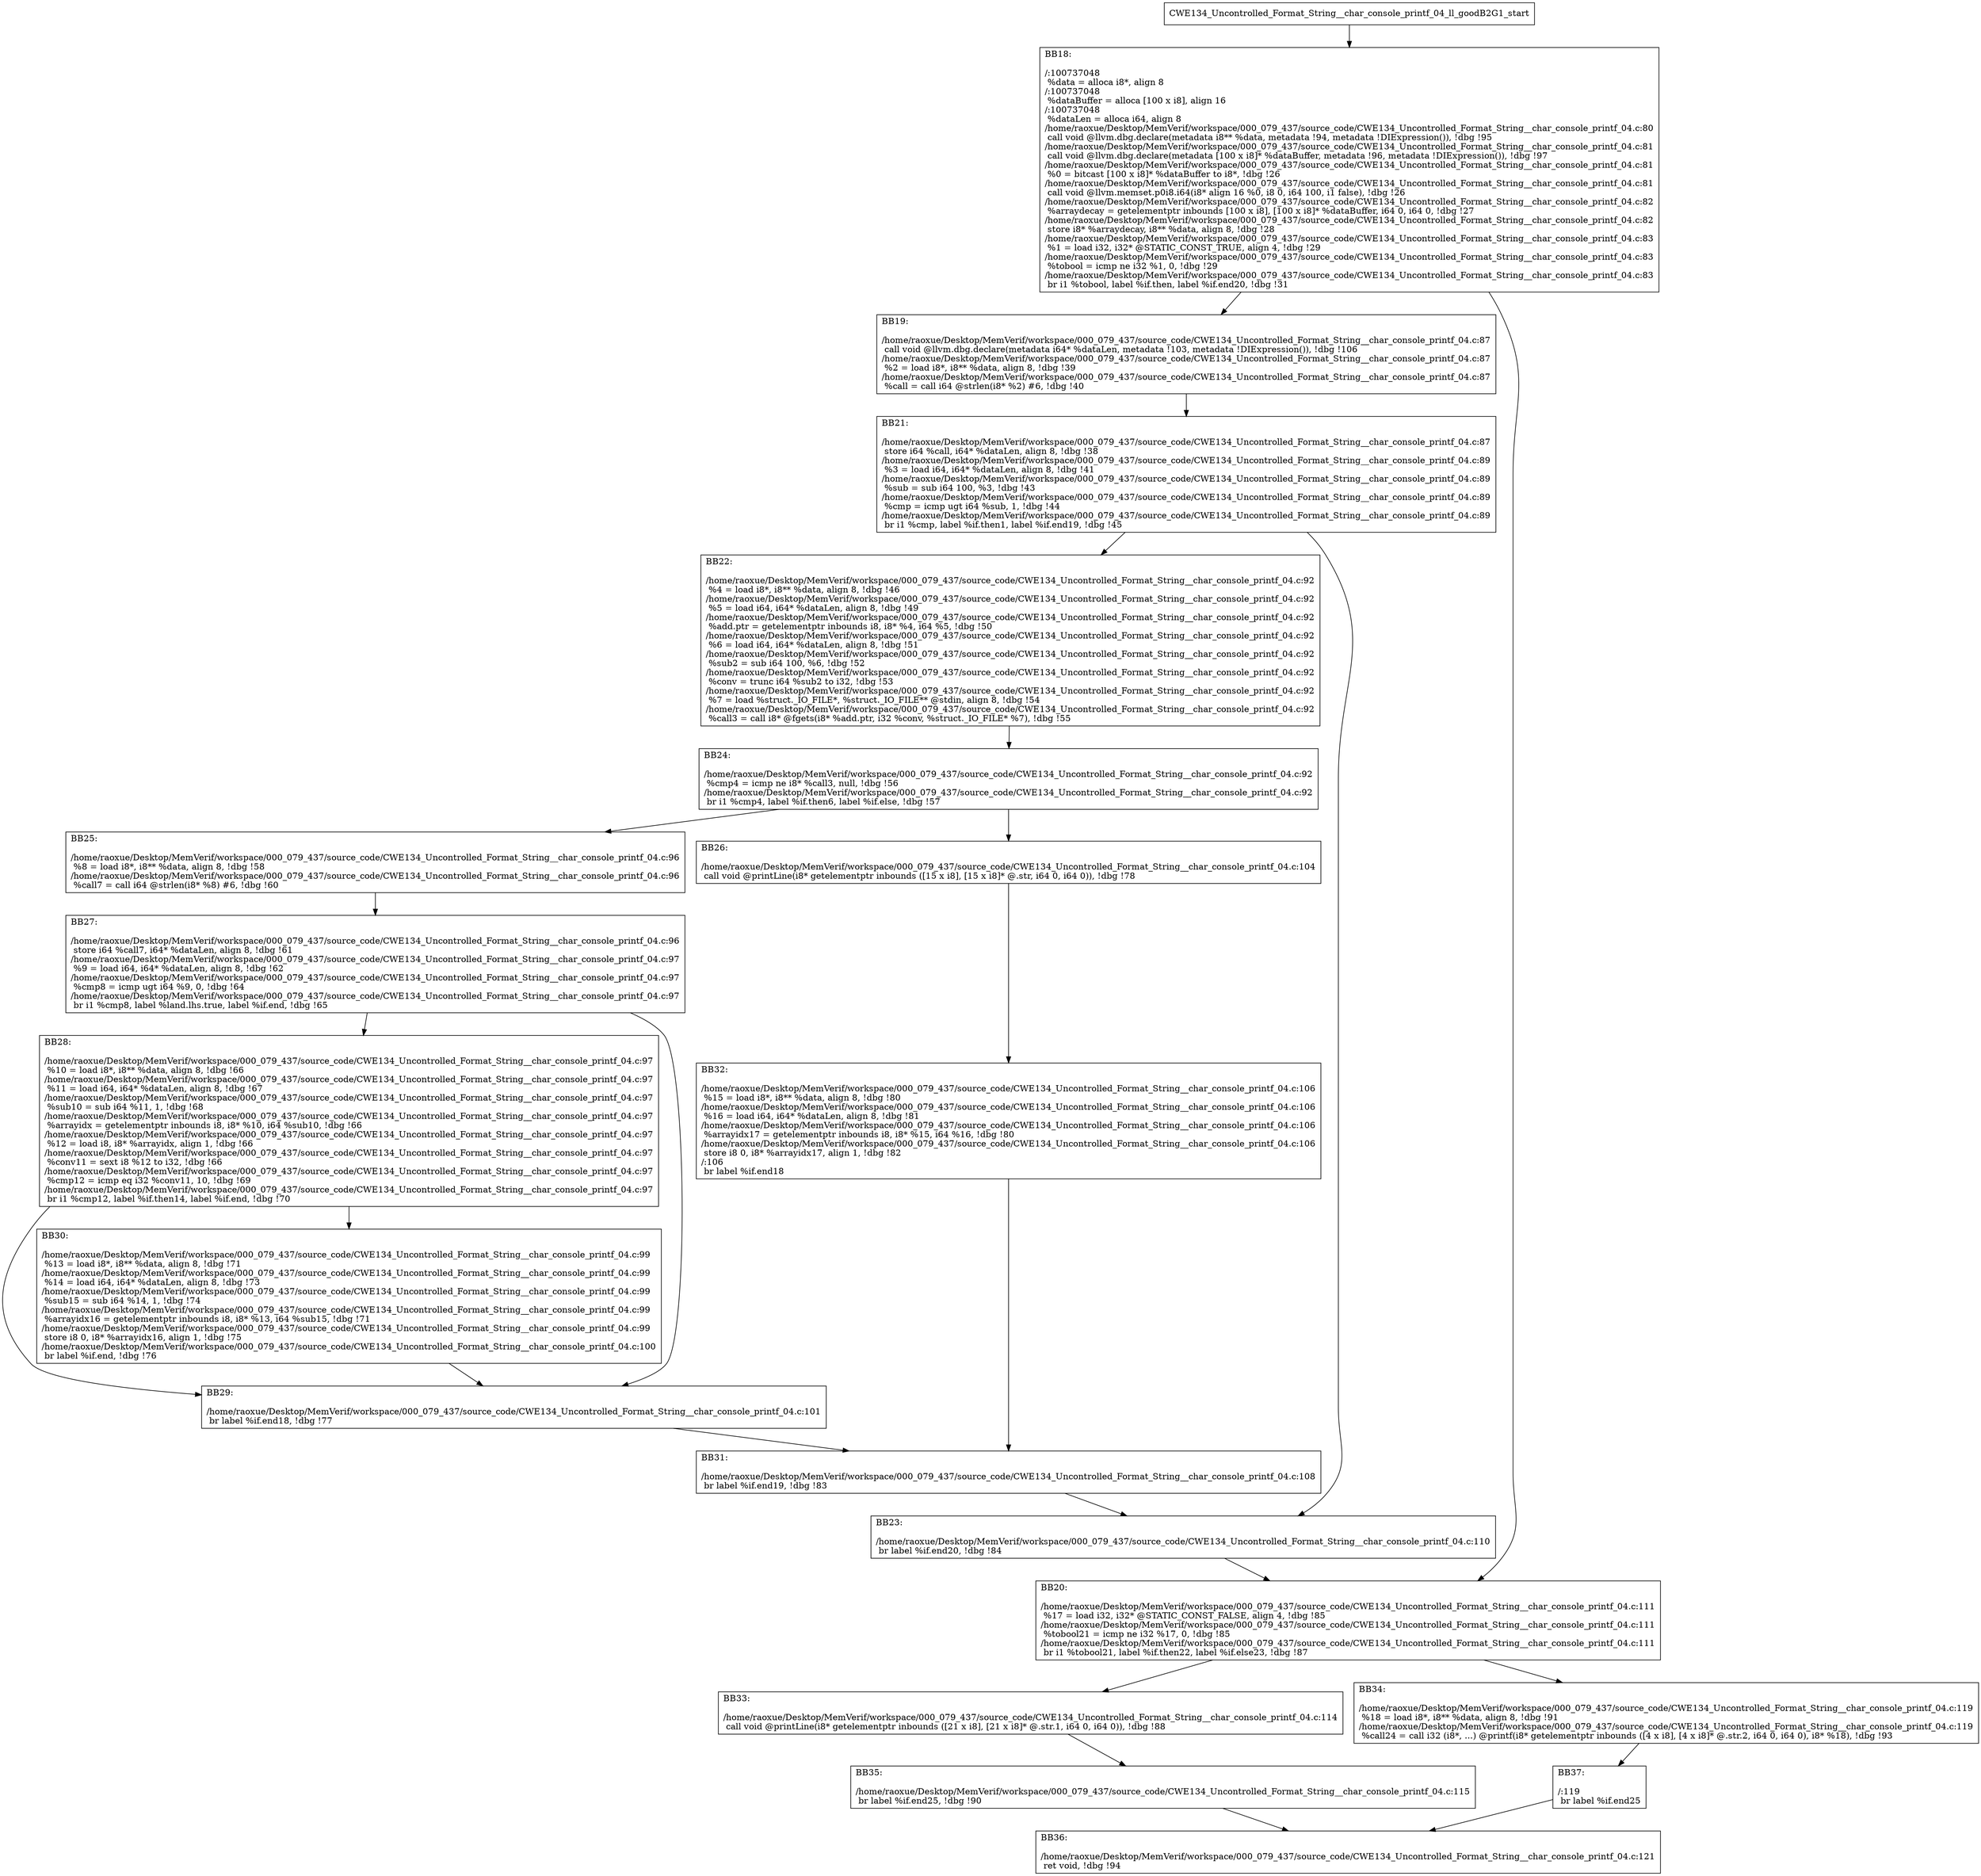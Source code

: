 digraph "CFG for'CWE134_Uncontrolled_Format_String__char_console_printf_04_ll_goodB2G1' function" {
	BBCWE134_Uncontrolled_Format_String__char_console_printf_04_ll_goodB2G1_start[shape=record,label="{CWE134_Uncontrolled_Format_String__char_console_printf_04_ll_goodB2G1_start}"];
	BBCWE134_Uncontrolled_Format_String__char_console_printf_04_ll_goodB2G1_start-> CWE134_Uncontrolled_Format_String__char_console_printf_04_ll_goodB2G1BB18;
	CWE134_Uncontrolled_Format_String__char_console_printf_04_ll_goodB2G1BB18 [shape=record, label="{BB18:\l\l/:100737048\l
  %data = alloca i8*, align 8\l
/:100737048\l
  %dataBuffer = alloca [100 x i8], align 16\l
/:100737048\l
  %dataLen = alloca i64, align 8\l
/home/raoxue/Desktop/MemVerif/workspace/000_079_437/source_code/CWE134_Uncontrolled_Format_String__char_console_printf_04.c:80\l
  call void @llvm.dbg.declare(metadata i8** %data, metadata !94, metadata !DIExpression()), !dbg !95\l
/home/raoxue/Desktop/MemVerif/workspace/000_079_437/source_code/CWE134_Uncontrolled_Format_String__char_console_printf_04.c:81\l
  call void @llvm.dbg.declare(metadata [100 x i8]* %dataBuffer, metadata !96, metadata !DIExpression()), !dbg !97\l
/home/raoxue/Desktop/MemVerif/workspace/000_079_437/source_code/CWE134_Uncontrolled_Format_String__char_console_printf_04.c:81\l
  %0 = bitcast [100 x i8]* %dataBuffer to i8*, !dbg !26\l
/home/raoxue/Desktop/MemVerif/workspace/000_079_437/source_code/CWE134_Uncontrolled_Format_String__char_console_printf_04.c:81\l
  call void @llvm.memset.p0i8.i64(i8* align 16 %0, i8 0, i64 100, i1 false), !dbg !26\l
/home/raoxue/Desktop/MemVerif/workspace/000_079_437/source_code/CWE134_Uncontrolled_Format_String__char_console_printf_04.c:82\l
  %arraydecay = getelementptr inbounds [100 x i8], [100 x i8]* %dataBuffer, i64 0, i64 0, !dbg !27\l
/home/raoxue/Desktop/MemVerif/workspace/000_079_437/source_code/CWE134_Uncontrolled_Format_String__char_console_printf_04.c:82\l
  store i8* %arraydecay, i8** %data, align 8, !dbg !28\l
/home/raoxue/Desktop/MemVerif/workspace/000_079_437/source_code/CWE134_Uncontrolled_Format_String__char_console_printf_04.c:83\l
  %1 = load i32, i32* @STATIC_CONST_TRUE, align 4, !dbg !29\l
/home/raoxue/Desktop/MemVerif/workspace/000_079_437/source_code/CWE134_Uncontrolled_Format_String__char_console_printf_04.c:83\l
  %tobool = icmp ne i32 %1, 0, !dbg !29\l
/home/raoxue/Desktop/MemVerif/workspace/000_079_437/source_code/CWE134_Uncontrolled_Format_String__char_console_printf_04.c:83\l
  br i1 %tobool, label %if.then, label %if.end20, !dbg !31\l
}"];
	CWE134_Uncontrolled_Format_String__char_console_printf_04_ll_goodB2G1BB18-> CWE134_Uncontrolled_Format_String__char_console_printf_04_ll_goodB2G1BB19;
	CWE134_Uncontrolled_Format_String__char_console_printf_04_ll_goodB2G1BB18-> CWE134_Uncontrolled_Format_String__char_console_printf_04_ll_goodB2G1BB20;
	CWE134_Uncontrolled_Format_String__char_console_printf_04_ll_goodB2G1BB19 [shape=record, label="{BB19:\l\l/home/raoxue/Desktop/MemVerif/workspace/000_079_437/source_code/CWE134_Uncontrolled_Format_String__char_console_printf_04.c:87\l
  call void @llvm.dbg.declare(metadata i64* %dataLen, metadata !103, metadata !DIExpression()), !dbg !106\l
/home/raoxue/Desktop/MemVerif/workspace/000_079_437/source_code/CWE134_Uncontrolled_Format_String__char_console_printf_04.c:87\l
  %2 = load i8*, i8** %data, align 8, !dbg !39\l
/home/raoxue/Desktop/MemVerif/workspace/000_079_437/source_code/CWE134_Uncontrolled_Format_String__char_console_printf_04.c:87\l
  %call = call i64 @strlen(i8* %2) #6, !dbg !40\l
}"];
	CWE134_Uncontrolled_Format_String__char_console_printf_04_ll_goodB2G1BB19-> CWE134_Uncontrolled_Format_String__char_console_printf_04_ll_goodB2G1BB21;
	CWE134_Uncontrolled_Format_String__char_console_printf_04_ll_goodB2G1BB21 [shape=record, label="{BB21:\l\l/home/raoxue/Desktop/MemVerif/workspace/000_079_437/source_code/CWE134_Uncontrolled_Format_String__char_console_printf_04.c:87\l
  store i64 %call, i64* %dataLen, align 8, !dbg !38\l
/home/raoxue/Desktop/MemVerif/workspace/000_079_437/source_code/CWE134_Uncontrolled_Format_String__char_console_printf_04.c:89\l
  %3 = load i64, i64* %dataLen, align 8, !dbg !41\l
/home/raoxue/Desktop/MemVerif/workspace/000_079_437/source_code/CWE134_Uncontrolled_Format_String__char_console_printf_04.c:89\l
  %sub = sub i64 100, %3, !dbg !43\l
/home/raoxue/Desktop/MemVerif/workspace/000_079_437/source_code/CWE134_Uncontrolled_Format_String__char_console_printf_04.c:89\l
  %cmp = icmp ugt i64 %sub, 1, !dbg !44\l
/home/raoxue/Desktop/MemVerif/workspace/000_079_437/source_code/CWE134_Uncontrolled_Format_String__char_console_printf_04.c:89\l
  br i1 %cmp, label %if.then1, label %if.end19, !dbg !45\l
}"];
	CWE134_Uncontrolled_Format_String__char_console_printf_04_ll_goodB2G1BB21-> CWE134_Uncontrolled_Format_String__char_console_printf_04_ll_goodB2G1BB22;
	CWE134_Uncontrolled_Format_String__char_console_printf_04_ll_goodB2G1BB21-> CWE134_Uncontrolled_Format_String__char_console_printf_04_ll_goodB2G1BB23;
	CWE134_Uncontrolled_Format_String__char_console_printf_04_ll_goodB2G1BB22 [shape=record, label="{BB22:\l\l/home/raoxue/Desktop/MemVerif/workspace/000_079_437/source_code/CWE134_Uncontrolled_Format_String__char_console_printf_04.c:92\l
  %4 = load i8*, i8** %data, align 8, !dbg !46\l
/home/raoxue/Desktop/MemVerif/workspace/000_079_437/source_code/CWE134_Uncontrolled_Format_String__char_console_printf_04.c:92\l
  %5 = load i64, i64* %dataLen, align 8, !dbg !49\l
/home/raoxue/Desktop/MemVerif/workspace/000_079_437/source_code/CWE134_Uncontrolled_Format_String__char_console_printf_04.c:92\l
  %add.ptr = getelementptr inbounds i8, i8* %4, i64 %5, !dbg !50\l
/home/raoxue/Desktop/MemVerif/workspace/000_079_437/source_code/CWE134_Uncontrolled_Format_String__char_console_printf_04.c:92\l
  %6 = load i64, i64* %dataLen, align 8, !dbg !51\l
/home/raoxue/Desktop/MemVerif/workspace/000_079_437/source_code/CWE134_Uncontrolled_Format_String__char_console_printf_04.c:92\l
  %sub2 = sub i64 100, %6, !dbg !52\l
/home/raoxue/Desktop/MemVerif/workspace/000_079_437/source_code/CWE134_Uncontrolled_Format_String__char_console_printf_04.c:92\l
  %conv = trunc i64 %sub2 to i32, !dbg !53\l
/home/raoxue/Desktop/MemVerif/workspace/000_079_437/source_code/CWE134_Uncontrolled_Format_String__char_console_printf_04.c:92\l
  %7 = load %struct._IO_FILE*, %struct._IO_FILE** @stdin, align 8, !dbg !54\l
/home/raoxue/Desktop/MemVerif/workspace/000_079_437/source_code/CWE134_Uncontrolled_Format_String__char_console_printf_04.c:92\l
  %call3 = call i8* @fgets(i8* %add.ptr, i32 %conv, %struct._IO_FILE* %7), !dbg !55\l
}"];
	CWE134_Uncontrolled_Format_String__char_console_printf_04_ll_goodB2G1BB22-> CWE134_Uncontrolled_Format_String__char_console_printf_04_ll_goodB2G1BB24;
	CWE134_Uncontrolled_Format_String__char_console_printf_04_ll_goodB2G1BB24 [shape=record, label="{BB24:\l\l/home/raoxue/Desktop/MemVerif/workspace/000_079_437/source_code/CWE134_Uncontrolled_Format_String__char_console_printf_04.c:92\l
  %cmp4 = icmp ne i8* %call3, null, !dbg !56\l
/home/raoxue/Desktop/MemVerif/workspace/000_079_437/source_code/CWE134_Uncontrolled_Format_String__char_console_printf_04.c:92\l
  br i1 %cmp4, label %if.then6, label %if.else, !dbg !57\l
}"];
	CWE134_Uncontrolled_Format_String__char_console_printf_04_ll_goodB2G1BB24-> CWE134_Uncontrolled_Format_String__char_console_printf_04_ll_goodB2G1BB25;
	CWE134_Uncontrolled_Format_String__char_console_printf_04_ll_goodB2G1BB24-> CWE134_Uncontrolled_Format_String__char_console_printf_04_ll_goodB2G1BB26;
	CWE134_Uncontrolled_Format_String__char_console_printf_04_ll_goodB2G1BB25 [shape=record, label="{BB25:\l\l/home/raoxue/Desktop/MemVerif/workspace/000_079_437/source_code/CWE134_Uncontrolled_Format_String__char_console_printf_04.c:96\l
  %8 = load i8*, i8** %data, align 8, !dbg !58\l
/home/raoxue/Desktop/MemVerif/workspace/000_079_437/source_code/CWE134_Uncontrolled_Format_String__char_console_printf_04.c:96\l
  %call7 = call i64 @strlen(i8* %8) #6, !dbg !60\l
}"];
	CWE134_Uncontrolled_Format_String__char_console_printf_04_ll_goodB2G1BB25-> CWE134_Uncontrolled_Format_String__char_console_printf_04_ll_goodB2G1BB27;
	CWE134_Uncontrolled_Format_String__char_console_printf_04_ll_goodB2G1BB27 [shape=record, label="{BB27:\l\l/home/raoxue/Desktop/MemVerif/workspace/000_079_437/source_code/CWE134_Uncontrolled_Format_String__char_console_printf_04.c:96\l
  store i64 %call7, i64* %dataLen, align 8, !dbg !61\l
/home/raoxue/Desktop/MemVerif/workspace/000_079_437/source_code/CWE134_Uncontrolled_Format_String__char_console_printf_04.c:97\l
  %9 = load i64, i64* %dataLen, align 8, !dbg !62\l
/home/raoxue/Desktop/MemVerif/workspace/000_079_437/source_code/CWE134_Uncontrolled_Format_String__char_console_printf_04.c:97\l
  %cmp8 = icmp ugt i64 %9, 0, !dbg !64\l
/home/raoxue/Desktop/MemVerif/workspace/000_079_437/source_code/CWE134_Uncontrolled_Format_String__char_console_printf_04.c:97\l
  br i1 %cmp8, label %land.lhs.true, label %if.end, !dbg !65\l
}"];
	CWE134_Uncontrolled_Format_String__char_console_printf_04_ll_goodB2G1BB27-> CWE134_Uncontrolled_Format_String__char_console_printf_04_ll_goodB2G1BB28;
	CWE134_Uncontrolled_Format_String__char_console_printf_04_ll_goodB2G1BB27-> CWE134_Uncontrolled_Format_String__char_console_printf_04_ll_goodB2G1BB29;
	CWE134_Uncontrolled_Format_String__char_console_printf_04_ll_goodB2G1BB28 [shape=record, label="{BB28:\l\l/home/raoxue/Desktop/MemVerif/workspace/000_079_437/source_code/CWE134_Uncontrolled_Format_String__char_console_printf_04.c:97\l
  %10 = load i8*, i8** %data, align 8, !dbg !66\l
/home/raoxue/Desktop/MemVerif/workspace/000_079_437/source_code/CWE134_Uncontrolled_Format_String__char_console_printf_04.c:97\l
  %11 = load i64, i64* %dataLen, align 8, !dbg !67\l
/home/raoxue/Desktop/MemVerif/workspace/000_079_437/source_code/CWE134_Uncontrolled_Format_String__char_console_printf_04.c:97\l
  %sub10 = sub i64 %11, 1, !dbg !68\l
/home/raoxue/Desktop/MemVerif/workspace/000_079_437/source_code/CWE134_Uncontrolled_Format_String__char_console_printf_04.c:97\l
  %arrayidx = getelementptr inbounds i8, i8* %10, i64 %sub10, !dbg !66\l
/home/raoxue/Desktop/MemVerif/workspace/000_079_437/source_code/CWE134_Uncontrolled_Format_String__char_console_printf_04.c:97\l
  %12 = load i8, i8* %arrayidx, align 1, !dbg !66\l
/home/raoxue/Desktop/MemVerif/workspace/000_079_437/source_code/CWE134_Uncontrolled_Format_String__char_console_printf_04.c:97\l
  %conv11 = sext i8 %12 to i32, !dbg !66\l
/home/raoxue/Desktop/MemVerif/workspace/000_079_437/source_code/CWE134_Uncontrolled_Format_String__char_console_printf_04.c:97\l
  %cmp12 = icmp eq i32 %conv11, 10, !dbg !69\l
/home/raoxue/Desktop/MemVerif/workspace/000_079_437/source_code/CWE134_Uncontrolled_Format_String__char_console_printf_04.c:97\l
  br i1 %cmp12, label %if.then14, label %if.end, !dbg !70\l
}"];
	CWE134_Uncontrolled_Format_String__char_console_printf_04_ll_goodB2G1BB28-> CWE134_Uncontrolled_Format_String__char_console_printf_04_ll_goodB2G1BB30;
	CWE134_Uncontrolled_Format_String__char_console_printf_04_ll_goodB2G1BB28-> CWE134_Uncontrolled_Format_String__char_console_printf_04_ll_goodB2G1BB29;
	CWE134_Uncontrolled_Format_String__char_console_printf_04_ll_goodB2G1BB30 [shape=record, label="{BB30:\l\l/home/raoxue/Desktop/MemVerif/workspace/000_079_437/source_code/CWE134_Uncontrolled_Format_String__char_console_printf_04.c:99\l
  %13 = load i8*, i8** %data, align 8, !dbg !71\l
/home/raoxue/Desktop/MemVerif/workspace/000_079_437/source_code/CWE134_Uncontrolled_Format_String__char_console_printf_04.c:99\l
  %14 = load i64, i64* %dataLen, align 8, !dbg !73\l
/home/raoxue/Desktop/MemVerif/workspace/000_079_437/source_code/CWE134_Uncontrolled_Format_String__char_console_printf_04.c:99\l
  %sub15 = sub i64 %14, 1, !dbg !74\l
/home/raoxue/Desktop/MemVerif/workspace/000_079_437/source_code/CWE134_Uncontrolled_Format_String__char_console_printf_04.c:99\l
  %arrayidx16 = getelementptr inbounds i8, i8* %13, i64 %sub15, !dbg !71\l
/home/raoxue/Desktop/MemVerif/workspace/000_079_437/source_code/CWE134_Uncontrolled_Format_String__char_console_printf_04.c:99\l
  store i8 0, i8* %arrayidx16, align 1, !dbg !75\l
/home/raoxue/Desktop/MemVerif/workspace/000_079_437/source_code/CWE134_Uncontrolled_Format_String__char_console_printf_04.c:100\l
  br label %if.end, !dbg !76\l
}"];
	CWE134_Uncontrolled_Format_String__char_console_printf_04_ll_goodB2G1BB30-> CWE134_Uncontrolled_Format_String__char_console_printf_04_ll_goodB2G1BB29;
	CWE134_Uncontrolled_Format_String__char_console_printf_04_ll_goodB2G1BB29 [shape=record, label="{BB29:\l\l/home/raoxue/Desktop/MemVerif/workspace/000_079_437/source_code/CWE134_Uncontrolled_Format_String__char_console_printf_04.c:101\l
  br label %if.end18, !dbg !77\l
}"];
	CWE134_Uncontrolled_Format_String__char_console_printf_04_ll_goodB2G1BB29-> CWE134_Uncontrolled_Format_String__char_console_printf_04_ll_goodB2G1BB31;
	CWE134_Uncontrolled_Format_String__char_console_printf_04_ll_goodB2G1BB26 [shape=record, label="{BB26:\l\l/home/raoxue/Desktop/MemVerif/workspace/000_079_437/source_code/CWE134_Uncontrolled_Format_String__char_console_printf_04.c:104\l
  call void @printLine(i8* getelementptr inbounds ([15 x i8], [15 x i8]* @.str, i64 0, i64 0)), !dbg !78\l
}"];
	CWE134_Uncontrolled_Format_String__char_console_printf_04_ll_goodB2G1BB26-> CWE134_Uncontrolled_Format_String__char_console_printf_04_ll_goodB2G1BB32;
	CWE134_Uncontrolled_Format_String__char_console_printf_04_ll_goodB2G1BB32 [shape=record, label="{BB32:\l\l/home/raoxue/Desktop/MemVerif/workspace/000_079_437/source_code/CWE134_Uncontrolled_Format_String__char_console_printf_04.c:106\l
  %15 = load i8*, i8** %data, align 8, !dbg !80\l
/home/raoxue/Desktop/MemVerif/workspace/000_079_437/source_code/CWE134_Uncontrolled_Format_String__char_console_printf_04.c:106\l
  %16 = load i64, i64* %dataLen, align 8, !dbg !81\l
/home/raoxue/Desktop/MemVerif/workspace/000_079_437/source_code/CWE134_Uncontrolled_Format_String__char_console_printf_04.c:106\l
  %arrayidx17 = getelementptr inbounds i8, i8* %15, i64 %16, !dbg !80\l
/home/raoxue/Desktop/MemVerif/workspace/000_079_437/source_code/CWE134_Uncontrolled_Format_String__char_console_printf_04.c:106\l
  store i8 0, i8* %arrayidx17, align 1, !dbg !82\l
/:106\l
  br label %if.end18\l
}"];
	CWE134_Uncontrolled_Format_String__char_console_printf_04_ll_goodB2G1BB32-> CWE134_Uncontrolled_Format_String__char_console_printf_04_ll_goodB2G1BB31;
	CWE134_Uncontrolled_Format_String__char_console_printf_04_ll_goodB2G1BB31 [shape=record, label="{BB31:\l\l/home/raoxue/Desktop/MemVerif/workspace/000_079_437/source_code/CWE134_Uncontrolled_Format_String__char_console_printf_04.c:108\l
  br label %if.end19, !dbg !83\l
}"];
	CWE134_Uncontrolled_Format_String__char_console_printf_04_ll_goodB2G1BB31-> CWE134_Uncontrolled_Format_String__char_console_printf_04_ll_goodB2G1BB23;
	CWE134_Uncontrolled_Format_String__char_console_printf_04_ll_goodB2G1BB23 [shape=record, label="{BB23:\l\l/home/raoxue/Desktop/MemVerif/workspace/000_079_437/source_code/CWE134_Uncontrolled_Format_String__char_console_printf_04.c:110\l
  br label %if.end20, !dbg !84\l
}"];
	CWE134_Uncontrolled_Format_String__char_console_printf_04_ll_goodB2G1BB23-> CWE134_Uncontrolled_Format_String__char_console_printf_04_ll_goodB2G1BB20;
	CWE134_Uncontrolled_Format_String__char_console_printf_04_ll_goodB2G1BB20 [shape=record, label="{BB20:\l\l/home/raoxue/Desktop/MemVerif/workspace/000_079_437/source_code/CWE134_Uncontrolled_Format_String__char_console_printf_04.c:111\l
  %17 = load i32, i32* @STATIC_CONST_FALSE, align 4, !dbg !85\l
/home/raoxue/Desktop/MemVerif/workspace/000_079_437/source_code/CWE134_Uncontrolled_Format_String__char_console_printf_04.c:111\l
  %tobool21 = icmp ne i32 %17, 0, !dbg !85\l
/home/raoxue/Desktop/MemVerif/workspace/000_079_437/source_code/CWE134_Uncontrolled_Format_String__char_console_printf_04.c:111\l
  br i1 %tobool21, label %if.then22, label %if.else23, !dbg !87\l
}"];
	CWE134_Uncontrolled_Format_String__char_console_printf_04_ll_goodB2G1BB20-> CWE134_Uncontrolled_Format_String__char_console_printf_04_ll_goodB2G1BB33;
	CWE134_Uncontrolled_Format_String__char_console_printf_04_ll_goodB2G1BB20-> CWE134_Uncontrolled_Format_String__char_console_printf_04_ll_goodB2G1BB34;
	CWE134_Uncontrolled_Format_String__char_console_printf_04_ll_goodB2G1BB33 [shape=record, label="{BB33:\l\l/home/raoxue/Desktop/MemVerif/workspace/000_079_437/source_code/CWE134_Uncontrolled_Format_String__char_console_printf_04.c:114\l
  call void @printLine(i8* getelementptr inbounds ([21 x i8], [21 x i8]* @.str.1, i64 0, i64 0)), !dbg !88\l
}"];
	CWE134_Uncontrolled_Format_String__char_console_printf_04_ll_goodB2G1BB33-> CWE134_Uncontrolled_Format_String__char_console_printf_04_ll_goodB2G1BB35;
	CWE134_Uncontrolled_Format_String__char_console_printf_04_ll_goodB2G1BB35 [shape=record, label="{BB35:\l\l/home/raoxue/Desktop/MemVerif/workspace/000_079_437/source_code/CWE134_Uncontrolled_Format_String__char_console_printf_04.c:115\l
  br label %if.end25, !dbg !90\l
}"];
	CWE134_Uncontrolled_Format_String__char_console_printf_04_ll_goodB2G1BB35-> CWE134_Uncontrolled_Format_String__char_console_printf_04_ll_goodB2G1BB36;
	CWE134_Uncontrolled_Format_String__char_console_printf_04_ll_goodB2G1BB34 [shape=record, label="{BB34:\l\l/home/raoxue/Desktop/MemVerif/workspace/000_079_437/source_code/CWE134_Uncontrolled_Format_String__char_console_printf_04.c:119\l
  %18 = load i8*, i8** %data, align 8, !dbg !91\l
/home/raoxue/Desktop/MemVerif/workspace/000_079_437/source_code/CWE134_Uncontrolled_Format_String__char_console_printf_04.c:119\l
  %call24 = call i32 (i8*, ...) @printf(i8* getelementptr inbounds ([4 x i8], [4 x i8]* @.str.2, i64 0, i64 0), i8* %18), !dbg !93\l
}"];
	CWE134_Uncontrolled_Format_String__char_console_printf_04_ll_goodB2G1BB34-> CWE134_Uncontrolled_Format_String__char_console_printf_04_ll_goodB2G1BB37;
	CWE134_Uncontrolled_Format_String__char_console_printf_04_ll_goodB2G1BB37 [shape=record, label="{BB37:\l\l/:119\l
  br label %if.end25\l
}"];
	CWE134_Uncontrolled_Format_String__char_console_printf_04_ll_goodB2G1BB37-> CWE134_Uncontrolled_Format_String__char_console_printf_04_ll_goodB2G1BB36;
	CWE134_Uncontrolled_Format_String__char_console_printf_04_ll_goodB2G1BB36 [shape=record, label="{BB36:\l\l/home/raoxue/Desktop/MemVerif/workspace/000_079_437/source_code/CWE134_Uncontrolled_Format_String__char_console_printf_04.c:121\l
  ret void, !dbg !94\l
}"];
}

